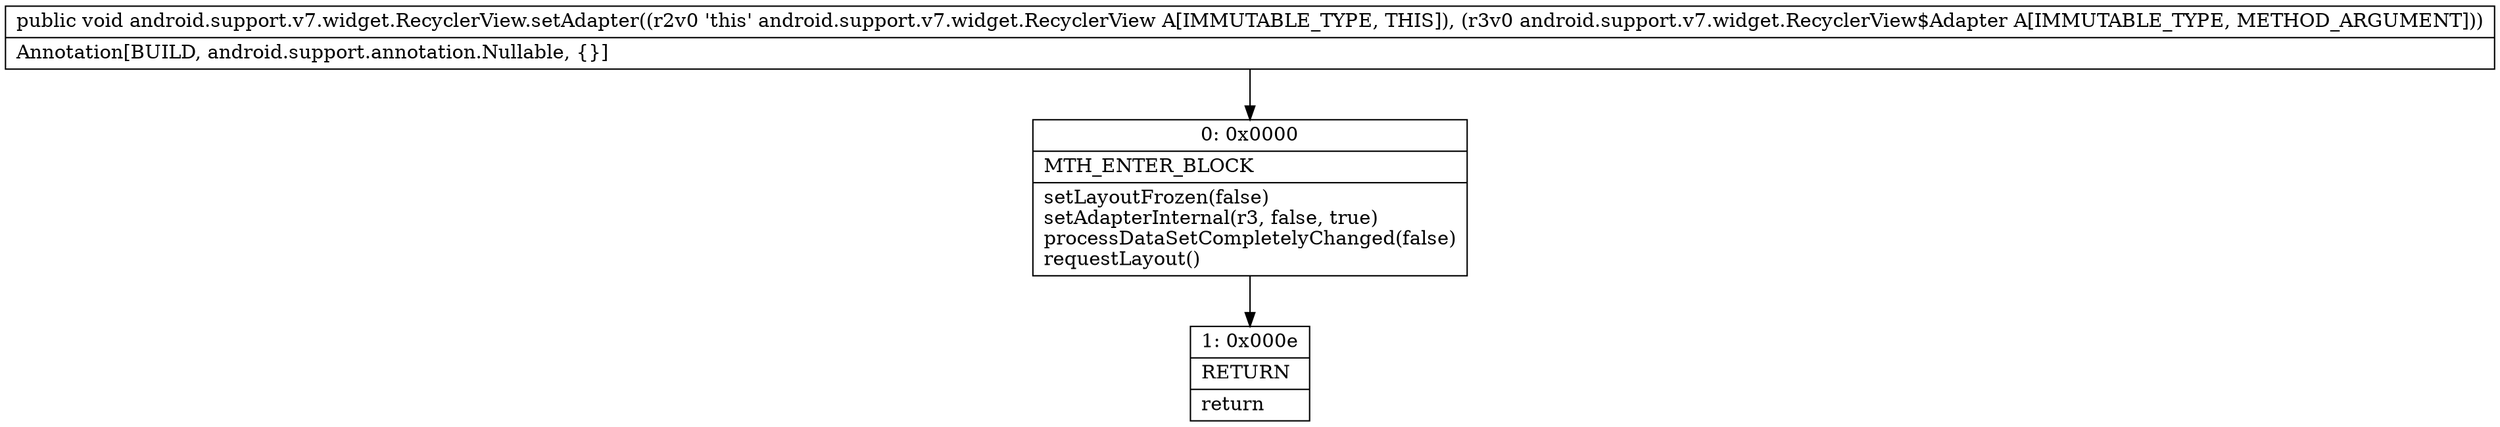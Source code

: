 digraph "CFG forandroid.support.v7.widget.RecyclerView.setAdapter(Landroid\/support\/v7\/widget\/RecyclerView$Adapter;)V" {
Node_0 [shape=record,label="{0\:\ 0x0000|MTH_ENTER_BLOCK\l|setLayoutFrozen(false)\lsetAdapterInternal(r3, false, true)\lprocessDataSetCompletelyChanged(false)\lrequestLayout()\l}"];
Node_1 [shape=record,label="{1\:\ 0x000e|RETURN\l|return\l}"];
MethodNode[shape=record,label="{public void android.support.v7.widget.RecyclerView.setAdapter((r2v0 'this' android.support.v7.widget.RecyclerView A[IMMUTABLE_TYPE, THIS]), (r3v0 android.support.v7.widget.RecyclerView$Adapter A[IMMUTABLE_TYPE, METHOD_ARGUMENT]))  | Annotation[BUILD, android.support.annotation.Nullable, \{\}]\l}"];
MethodNode -> Node_0;
Node_0 -> Node_1;
}

